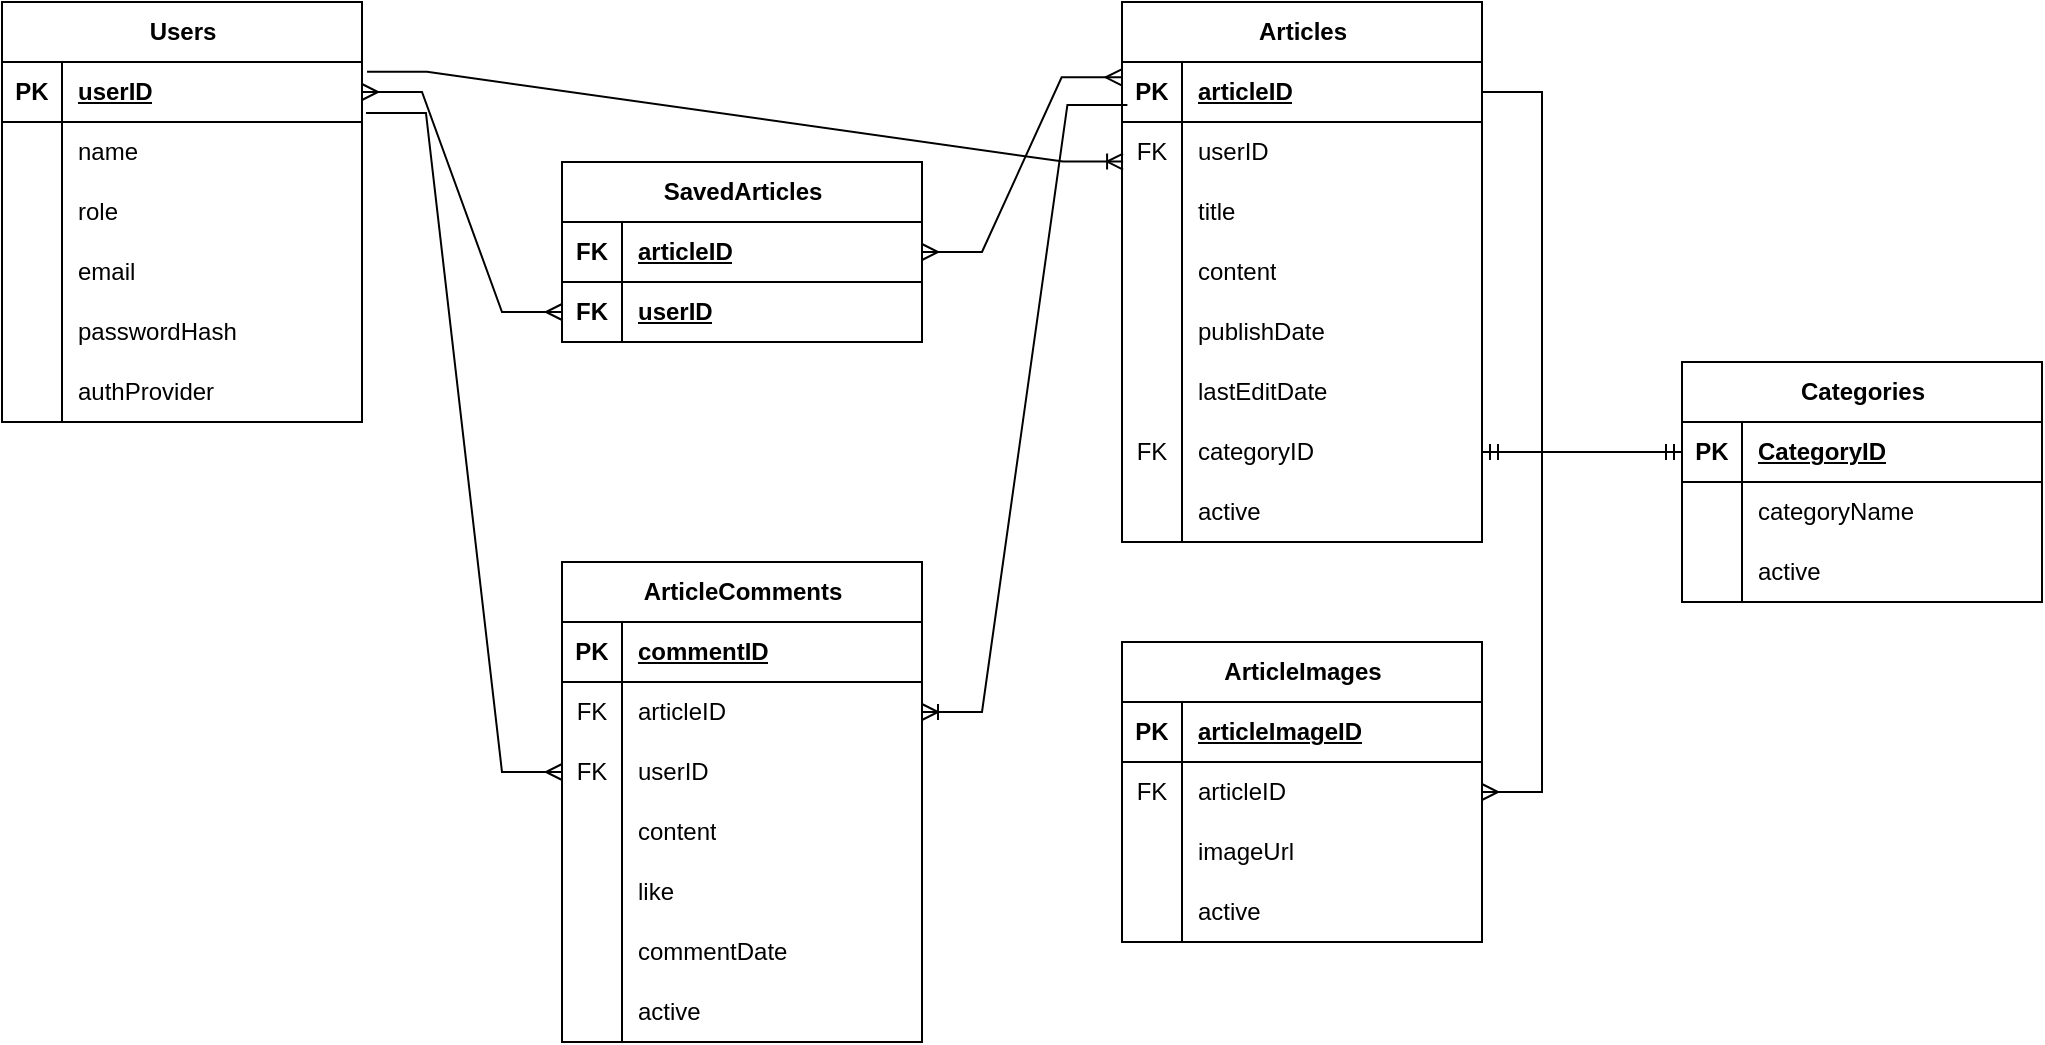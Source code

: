 <mxfile version="24.6.4" type="github">
  <diagram name="Page-1" id="r1Vo3Y9uFle-WAiWneaG">
    <mxGraphModel dx="1596" dy="763" grid="1" gridSize="10" guides="1" tooltips="1" connect="1" arrows="1" fold="1" page="1" pageScale="1" pageWidth="827" pageHeight="1169" math="0" shadow="0">
      <root>
        <mxCell id="0" />
        <mxCell id="1" parent="0" />
        <mxCell id="K3pgIIiUd_NQZq0jY9JU-1" value="Users" style="shape=table;startSize=30;container=1;collapsible=1;childLayout=tableLayout;fixedRows=1;rowLines=0;fontStyle=1;align=center;resizeLast=1;html=1;" vertex="1" parent="1">
          <mxGeometry x="40" y="40" width="180" height="210" as="geometry" />
        </mxCell>
        <mxCell id="K3pgIIiUd_NQZq0jY9JU-2" value="" style="shape=tableRow;horizontal=0;startSize=0;swimlaneHead=0;swimlaneBody=0;fillColor=none;collapsible=0;dropTarget=0;points=[[0,0.5],[1,0.5]];portConstraint=eastwest;top=0;left=0;right=0;bottom=1;" vertex="1" parent="K3pgIIiUd_NQZq0jY9JU-1">
          <mxGeometry y="30" width="180" height="30" as="geometry" />
        </mxCell>
        <mxCell id="K3pgIIiUd_NQZq0jY9JU-3" value="PK" style="shape=partialRectangle;connectable=0;fillColor=none;top=0;left=0;bottom=0;right=0;fontStyle=1;overflow=hidden;whiteSpace=wrap;html=1;" vertex="1" parent="K3pgIIiUd_NQZq0jY9JU-2">
          <mxGeometry width="30" height="30" as="geometry">
            <mxRectangle width="30" height="30" as="alternateBounds" />
          </mxGeometry>
        </mxCell>
        <mxCell id="K3pgIIiUd_NQZq0jY9JU-4" value="userID" style="shape=partialRectangle;connectable=0;fillColor=none;top=0;left=0;bottom=0;right=0;align=left;spacingLeft=6;fontStyle=5;overflow=hidden;whiteSpace=wrap;html=1;" vertex="1" parent="K3pgIIiUd_NQZq0jY9JU-2">
          <mxGeometry x="30" width="150" height="30" as="geometry">
            <mxRectangle width="150" height="30" as="alternateBounds" />
          </mxGeometry>
        </mxCell>
        <mxCell id="K3pgIIiUd_NQZq0jY9JU-5" value="" style="shape=tableRow;horizontal=0;startSize=0;swimlaneHead=0;swimlaneBody=0;fillColor=none;collapsible=0;dropTarget=0;points=[[0,0.5],[1,0.5]];portConstraint=eastwest;top=0;left=0;right=0;bottom=0;" vertex="1" parent="K3pgIIiUd_NQZq0jY9JU-1">
          <mxGeometry y="60" width="180" height="30" as="geometry" />
        </mxCell>
        <mxCell id="K3pgIIiUd_NQZq0jY9JU-6" value="" style="shape=partialRectangle;connectable=0;fillColor=none;top=0;left=0;bottom=0;right=0;editable=1;overflow=hidden;whiteSpace=wrap;html=1;" vertex="1" parent="K3pgIIiUd_NQZq0jY9JU-5">
          <mxGeometry width="30" height="30" as="geometry">
            <mxRectangle width="30" height="30" as="alternateBounds" />
          </mxGeometry>
        </mxCell>
        <mxCell id="K3pgIIiUd_NQZq0jY9JU-7" value="name" style="shape=partialRectangle;connectable=0;fillColor=none;top=0;left=0;bottom=0;right=0;align=left;spacingLeft=6;overflow=hidden;whiteSpace=wrap;html=1;" vertex="1" parent="K3pgIIiUd_NQZq0jY9JU-5">
          <mxGeometry x="30" width="150" height="30" as="geometry">
            <mxRectangle width="150" height="30" as="alternateBounds" />
          </mxGeometry>
        </mxCell>
        <mxCell id="K3pgIIiUd_NQZq0jY9JU-8" value="" style="shape=tableRow;horizontal=0;startSize=0;swimlaneHead=0;swimlaneBody=0;fillColor=none;collapsible=0;dropTarget=0;points=[[0,0.5],[1,0.5]];portConstraint=eastwest;top=0;left=0;right=0;bottom=0;" vertex="1" parent="K3pgIIiUd_NQZq0jY9JU-1">
          <mxGeometry y="90" width="180" height="30" as="geometry" />
        </mxCell>
        <mxCell id="K3pgIIiUd_NQZq0jY9JU-9" value="" style="shape=partialRectangle;connectable=0;fillColor=none;top=0;left=0;bottom=0;right=0;editable=1;overflow=hidden;whiteSpace=wrap;html=1;" vertex="1" parent="K3pgIIiUd_NQZq0jY9JU-8">
          <mxGeometry width="30" height="30" as="geometry">
            <mxRectangle width="30" height="30" as="alternateBounds" />
          </mxGeometry>
        </mxCell>
        <mxCell id="K3pgIIiUd_NQZq0jY9JU-10" value="role" style="shape=partialRectangle;connectable=0;fillColor=none;top=0;left=0;bottom=0;right=0;align=left;spacingLeft=6;overflow=hidden;whiteSpace=wrap;html=1;" vertex="1" parent="K3pgIIiUd_NQZq0jY9JU-8">
          <mxGeometry x="30" width="150" height="30" as="geometry">
            <mxRectangle width="150" height="30" as="alternateBounds" />
          </mxGeometry>
        </mxCell>
        <mxCell id="K3pgIIiUd_NQZq0jY9JU-11" value="" style="shape=tableRow;horizontal=0;startSize=0;swimlaneHead=0;swimlaneBody=0;fillColor=none;collapsible=0;dropTarget=0;points=[[0,0.5],[1,0.5]];portConstraint=eastwest;top=0;left=0;right=0;bottom=0;" vertex="1" parent="K3pgIIiUd_NQZq0jY9JU-1">
          <mxGeometry y="120" width="180" height="30" as="geometry" />
        </mxCell>
        <mxCell id="K3pgIIiUd_NQZq0jY9JU-12" value="" style="shape=partialRectangle;connectable=0;fillColor=none;top=0;left=0;bottom=0;right=0;editable=1;overflow=hidden;whiteSpace=wrap;html=1;" vertex="1" parent="K3pgIIiUd_NQZq0jY9JU-11">
          <mxGeometry width="30" height="30" as="geometry">
            <mxRectangle width="30" height="30" as="alternateBounds" />
          </mxGeometry>
        </mxCell>
        <mxCell id="K3pgIIiUd_NQZq0jY9JU-13" value="email" style="shape=partialRectangle;connectable=0;fillColor=none;top=0;left=0;bottom=0;right=0;align=left;spacingLeft=6;overflow=hidden;whiteSpace=wrap;html=1;" vertex="1" parent="K3pgIIiUd_NQZq0jY9JU-11">
          <mxGeometry x="30" width="150" height="30" as="geometry">
            <mxRectangle width="150" height="30" as="alternateBounds" />
          </mxGeometry>
        </mxCell>
        <mxCell id="K3pgIIiUd_NQZq0jY9JU-17" value="" style="shape=tableRow;horizontal=0;startSize=0;swimlaneHead=0;swimlaneBody=0;fillColor=none;collapsible=0;dropTarget=0;points=[[0,0.5],[1,0.5]];portConstraint=eastwest;top=0;left=0;right=0;bottom=0;" vertex="1" parent="K3pgIIiUd_NQZq0jY9JU-1">
          <mxGeometry y="150" width="180" height="30" as="geometry" />
        </mxCell>
        <mxCell id="K3pgIIiUd_NQZq0jY9JU-18" value="" style="shape=partialRectangle;connectable=0;fillColor=none;top=0;left=0;bottom=0;right=0;editable=1;overflow=hidden;whiteSpace=wrap;html=1;" vertex="1" parent="K3pgIIiUd_NQZq0jY9JU-17">
          <mxGeometry width="30" height="30" as="geometry">
            <mxRectangle width="30" height="30" as="alternateBounds" />
          </mxGeometry>
        </mxCell>
        <mxCell id="K3pgIIiUd_NQZq0jY9JU-19" value="passwordHash" style="shape=partialRectangle;connectable=0;fillColor=none;top=0;left=0;bottom=0;right=0;align=left;spacingLeft=6;overflow=hidden;whiteSpace=wrap;html=1;" vertex="1" parent="K3pgIIiUd_NQZq0jY9JU-17">
          <mxGeometry x="30" width="150" height="30" as="geometry">
            <mxRectangle width="150" height="30" as="alternateBounds" />
          </mxGeometry>
        </mxCell>
        <mxCell id="K3pgIIiUd_NQZq0jY9JU-23" value="" style="shape=tableRow;horizontal=0;startSize=0;swimlaneHead=0;swimlaneBody=0;fillColor=none;collapsible=0;dropTarget=0;points=[[0,0.5],[1,0.5]];portConstraint=eastwest;top=0;left=0;right=0;bottom=0;" vertex="1" parent="K3pgIIiUd_NQZq0jY9JU-1">
          <mxGeometry y="180" width="180" height="30" as="geometry" />
        </mxCell>
        <mxCell id="K3pgIIiUd_NQZq0jY9JU-24" value="" style="shape=partialRectangle;connectable=0;fillColor=none;top=0;left=0;bottom=0;right=0;editable=1;overflow=hidden;whiteSpace=wrap;html=1;" vertex="1" parent="K3pgIIiUd_NQZq0jY9JU-23">
          <mxGeometry width="30" height="30" as="geometry">
            <mxRectangle width="30" height="30" as="alternateBounds" />
          </mxGeometry>
        </mxCell>
        <mxCell id="K3pgIIiUd_NQZq0jY9JU-25" value="authProvider" style="shape=partialRectangle;connectable=0;fillColor=none;top=0;left=0;bottom=0;right=0;align=left;spacingLeft=6;overflow=hidden;whiteSpace=wrap;html=1;" vertex="1" parent="K3pgIIiUd_NQZq0jY9JU-23">
          <mxGeometry x="30" width="150" height="30" as="geometry">
            <mxRectangle width="150" height="30" as="alternateBounds" />
          </mxGeometry>
        </mxCell>
        <mxCell id="K3pgIIiUd_NQZq0jY9JU-45" value="ArticleImages" style="shape=table;startSize=30;container=1;collapsible=1;childLayout=tableLayout;fixedRows=1;rowLines=0;fontStyle=1;align=center;resizeLast=1;html=1;" vertex="1" parent="1">
          <mxGeometry x="600" y="360" width="180" height="150" as="geometry" />
        </mxCell>
        <mxCell id="K3pgIIiUd_NQZq0jY9JU-46" value="" style="shape=tableRow;horizontal=0;startSize=0;swimlaneHead=0;swimlaneBody=0;fillColor=none;collapsible=0;dropTarget=0;points=[[0,0.5],[1,0.5]];portConstraint=eastwest;top=0;left=0;right=0;bottom=1;" vertex="1" parent="K3pgIIiUd_NQZq0jY9JU-45">
          <mxGeometry y="30" width="180" height="30" as="geometry" />
        </mxCell>
        <mxCell id="K3pgIIiUd_NQZq0jY9JU-47" value="PK" style="shape=partialRectangle;connectable=0;fillColor=none;top=0;left=0;bottom=0;right=0;fontStyle=1;overflow=hidden;whiteSpace=wrap;html=1;" vertex="1" parent="K3pgIIiUd_NQZq0jY9JU-46">
          <mxGeometry width="30" height="30" as="geometry">
            <mxRectangle width="30" height="30" as="alternateBounds" />
          </mxGeometry>
        </mxCell>
        <mxCell id="K3pgIIiUd_NQZq0jY9JU-48" value="articleImageID" style="shape=partialRectangle;connectable=0;fillColor=none;top=0;left=0;bottom=0;right=0;align=left;spacingLeft=6;fontStyle=5;overflow=hidden;whiteSpace=wrap;html=1;" vertex="1" parent="K3pgIIiUd_NQZq0jY9JU-46">
          <mxGeometry x="30" width="150" height="30" as="geometry">
            <mxRectangle width="150" height="30" as="alternateBounds" />
          </mxGeometry>
        </mxCell>
        <mxCell id="K3pgIIiUd_NQZq0jY9JU-49" value="" style="shape=tableRow;horizontal=0;startSize=0;swimlaneHead=0;swimlaneBody=0;fillColor=none;collapsible=0;dropTarget=0;points=[[0,0.5],[1,0.5]];portConstraint=eastwest;top=0;left=0;right=0;bottom=0;" vertex="1" parent="K3pgIIiUd_NQZq0jY9JU-45">
          <mxGeometry y="60" width="180" height="30" as="geometry" />
        </mxCell>
        <mxCell id="K3pgIIiUd_NQZq0jY9JU-50" value="FK" style="shape=partialRectangle;connectable=0;fillColor=none;top=0;left=0;bottom=0;right=0;editable=1;overflow=hidden;whiteSpace=wrap;html=1;" vertex="1" parent="K3pgIIiUd_NQZq0jY9JU-49">
          <mxGeometry width="30" height="30" as="geometry">
            <mxRectangle width="30" height="30" as="alternateBounds" />
          </mxGeometry>
        </mxCell>
        <mxCell id="K3pgIIiUd_NQZq0jY9JU-51" value="articleID" style="shape=partialRectangle;connectable=0;fillColor=none;top=0;left=0;bottom=0;right=0;align=left;spacingLeft=6;overflow=hidden;whiteSpace=wrap;html=1;" vertex="1" parent="K3pgIIiUd_NQZq0jY9JU-49">
          <mxGeometry x="30" width="150" height="30" as="geometry">
            <mxRectangle width="150" height="30" as="alternateBounds" />
          </mxGeometry>
        </mxCell>
        <mxCell id="K3pgIIiUd_NQZq0jY9JU-52" value="" style="shape=tableRow;horizontal=0;startSize=0;swimlaneHead=0;swimlaneBody=0;fillColor=none;collapsible=0;dropTarget=0;points=[[0,0.5],[1,0.5]];portConstraint=eastwest;top=0;left=0;right=0;bottom=0;" vertex="1" parent="K3pgIIiUd_NQZq0jY9JU-45">
          <mxGeometry y="90" width="180" height="30" as="geometry" />
        </mxCell>
        <mxCell id="K3pgIIiUd_NQZq0jY9JU-53" value="" style="shape=partialRectangle;connectable=0;fillColor=none;top=0;left=0;bottom=0;right=0;editable=1;overflow=hidden;whiteSpace=wrap;html=1;" vertex="1" parent="K3pgIIiUd_NQZq0jY9JU-52">
          <mxGeometry width="30" height="30" as="geometry">
            <mxRectangle width="30" height="30" as="alternateBounds" />
          </mxGeometry>
        </mxCell>
        <mxCell id="K3pgIIiUd_NQZq0jY9JU-54" value="imageUrl" style="shape=partialRectangle;connectable=0;fillColor=none;top=0;left=0;bottom=0;right=0;align=left;spacingLeft=6;overflow=hidden;whiteSpace=wrap;html=1;" vertex="1" parent="K3pgIIiUd_NQZq0jY9JU-52">
          <mxGeometry x="30" width="150" height="30" as="geometry">
            <mxRectangle width="150" height="30" as="alternateBounds" />
          </mxGeometry>
        </mxCell>
        <mxCell id="K3pgIIiUd_NQZq0jY9JU-61" value="" style="shape=tableRow;horizontal=0;startSize=0;swimlaneHead=0;swimlaneBody=0;fillColor=none;collapsible=0;dropTarget=0;points=[[0,0.5],[1,0.5]];portConstraint=eastwest;top=0;left=0;right=0;bottom=0;" vertex="1" parent="K3pgIIiUd_NQZq0jY9JU-45">
          <mxGeometry y="120" width="180" height="30" as="geometry" />
        </mxCell>
        <mxCell id="K3pgIIiUd_NQZq0jY9JU-62" value="" style="shape=partialRectangle;connectable=0;fillColor=none;top=0;left=0;bottom=0;right=0;editable=1;overflow=hidden;whiteSpace=wrap;html=1;" vertex="1" parent="K3pgIIiUd_NQZq0jY9JU-61">
          <mxGeometry width="30" height="30" as="geometry">
            <mxRectangle width="30" height="30" as="alternateBounds" />
          </mxGeometry>
        </mxCell>
        <mxCell id="K3pgIIiUd_NQZq0jY9JU-63" value="active" style="shape=partialRectangle;connectable=0;fillColor=none;top=0;left=0;bottom=0;right=0;align=left;spacingLeft=6;overflow=hidden;whiteSpace=wrap;html=1;" vertex="1" parent="K3pgIIiUd_NQZq0jY9JU-61">
          <mxGeometry x="30" width="150" height="30" as="geometry">
            <mxRectangle width="150" height="30" as="alternateBounds" />
          </mxGeometry>
        </mxCell>
        <mxCell id="K3pgIIiUd_NQZq0jY9JU-83" value="Categories" style="shape=table;startSize=30;container=1;collapsible=1;childLayout=tableLayout;fixedRows=1;rowLines=0;fontStyle=1;align=center;resizeLast=1;html=1;" vertex="1" parent="1">
          <mxGeometry x="880" y="220" width="180" height="120" as="geometry" />
        </mxCell>
        <mxCell id="K3pgIIiUd_NQZq0jY9JU-84" value="" style="shape=tableRow;horizontal=0;startSize=0;swimlaneHead=0;swimlaneBody=0;fillColor=none;collapsible=0;dropTarget=0;points=[[0,0.5],[1,0.5]];portConstraint=eastwest;top=0;left=0;right=0;bottom=1;" vertex="1" parent="K3pgIIiUd_NQZq0jY9JU-83">
          <mxGeometry y="30" width="180" height="30" as="geometry" />
        </mxCell>
        <mxCell id="K3pgIIiUd_NQZq0jY9JU-85" value="PK" style="shape=partialRectangle;connectable=0;fillColor=none;top=0;left=0;bottom=0;right=0;fontStyle=1;overflow=hidden;whiteSpace=wrap;html=1;" vertex="1" parent="K3pgIIiUd_NQZq0jY9JU-84">
          <mxGeometry width="30" height="30" as="geometry">
            <mxRectangle width="30" height="30" as="alternateBounds" />
          </mxGeometry>
        </mxCell>
        <mxCell id="K3pgIIiUd_NQZq0jY9JU-86" value="CategoryID" style="shape=partialRectangle;connectable=0;fillColor=none;top=0;left=0;bottom=0;right=0;align=left;spacingLeft=6;fontStyle=5;overflow=hidden;whiteSpace=wrap;html=1;" vertex="1" parent="K3pgIIiUd_NQZq0jY9JU-84">
          <mxGeometry x="30" width="150" height="30" as="geometry">
            <mxRectangle width="150" height="30" as="alternateBounds" />
          </mxGeometry>
        </mxCell>
        <mxCell id="K3pgIIiUd_NQZq0jY9JU-118" value="" style="shape=tableRow;horizontal=0;startSize=0;swimlaneHead=0;swimlaneBody=0;fillColor=none;collapsible=0;dropTarget=0;points=[[0,0.5],[1,0.5]];portConstraint=eastwest;top=0;left=0;right=0;bottom=0;" vertex="1" parent="K3pgIIiUd_NQZq0jY9JU-83">
          <mxGeometry y="60" width="180" height="30" as="geometry" />
        </mxCell>
        <mxCell id="K3pgIIiUd_NQZq0jY9JU-119" value="" style="shape=partialRectangle;connectable=0;fillColor=none;top=0;left=0;bottom=0;right=0;editable=1;overflow=hidden;whiteSpace=wrap;html=1;" vertex="1" parent="K3pgIIiUd_NQZq0jY9JU-118">
          <mxGeometry width="30" height="30" as="geometry">
            <mxRectangle width="30" height="30" as="alternateBounds" />
          </mxGeometry>
        </mxCell>
        <mxCell id="K3pgIIiUd_NQZq0jY9JU-120" value="categoryName" style="shape=partialRectangle;connectable=0;fillColor=none;top=0;left=0;bottom=0;right=0;align=left;spacingLeft=6;overflow=hidden;whiteSpace=wrap;html=1;" vertex="1" parent="K3pgIIiUd_NQZq0jY9JU-118">
          <mxGeometry x="30" width="150" height="30" as="geometry">
            <mxRectangle width="150" height="30" as="alternateBounds" />
          </mxGeometry>
        </mxCell>
        <mxCell id="K3pgIIiUd_NQZq0jY9JU-87" value="" style="shape=tableRow;horizontal=0;startSize=0;swimlaneHead=0;swimlaneBody=0;fillColor=none;collapsible=0;dropTarget=0;points=[[0,0.5],[1,0.5]];portConstraint=eastwest;top=0;left=0;right=0;bottom=0;" vertex="1" parent="K3pgIIiUd_NQZq0jY9JU-83">
          <mxGeometry y="90" width="180" height="30" as="geometry" />
        </mxCell>
        <mxCell id="K3pgIIiUd_NQZq0jY9JU-88" value="" style="shape=partialRectangle;connectable=0;fillColor=none;top=0;left=0;bottom=0;right=0;editable=1;overflow=hidden;whiteSpace=wrap;html=1;" vertex="1" parent="K3pgIIiUd_NQZq0jY9JU-87">
          <mxGeometry width="30" height="30" as="geometry">
            <mxRectangle width="30" height="30" as="alternateBounds" />
          </mxGeometry>
        </mxCell>
        <mxCell id="K3pgIIiUd_NQZq0jY9JU-89" value="active" style="shape=partialRectangle;connectable=0;fillColor=none;top=0;left=0;bottom=0;right=0;align=left;spacingLeft=6;overflow=hidden;whiteSpace=wrap;html=1;" vertex="1" parent="K3pgIIiUd_NQZq0jY9JU-87">
          <mxGeometry x="30" width="150" height="30" as="geometry">
            <mxRectangle width="150" height="30" as="alternateBounds" />
          </mxGeometry>
        </mxCell>
        <mxCell id="K3pgIIiUd_NQZq0jY9JU-99" value="ArticleComments" style="shape=table;startSize=30;container=1;collapsible=1;childLayout=tableLayout;fixedRows=1;rowLines=0;fontStyle=1;align=center;resizeLast=1;html=1;" vertex="1" parent="1">
          <mxGeometry x="320" y="320" width="180" height="240" as="geometry" />
        </mxCell>
        <mxCell id="K3pgIIiUd_NQZq0jY9JU-100" value="" style="shape=tableRow;horizontal=0;startSize=0;swimlaneHead=0;swimlaneBody=0;fillColor=none;collapsible=0;dropTarget=0;points=[[0,0.5],[1,0.5]];portConstraint=eastwest;top=0;left=0;right=0;bottom=1;" vertex="1" parent="K3pgIIiUd_NQZq0jY9JU-99">
          <mxGeometry y="30" width="180" height="30" as="geometry" />
        </mxCell>
        <mxCell id="K3pgIIiUd_NQZq0jY9JU-101" value="PK" style="shape=partialRectangle;connectable=0;fillColor=none;top=0;left=0;bottom=0;right=0;fontStyle=1;overflow=hidden;whiteSpace=wrap;html=1;" vertex="1" parent="K3pgIIiUd_NQZq0jY9JU-100">
          <mxGeometry width="30" height="30" as="geometry">
            <mxRectangle width="30" height="30" as="alternateBounds" />
          </mxGeometry>
        </mxCell>
        <mxCell id="K3pgIIiUd_NQZq0jY9JU-102" value="commentID" style="shape=partialRectangle;connectable=0;fillColor=none;top=0;left=0;bottom=0;right=0;align=left;spacingLeft=6;fontStyle=5;overflow=hidden;whiteSpace=wrap;html=1;" vertex="1" parent="K3pgIIiUd_NQZq0jY9JU-100">
          <mxGeometry x="30" width="150" height="30" as="geometry">
            <mxRectangle width="150" height="30" as="alternateBounds" />
          </mxGeometry>
        </mxCell>
        <mxCell id="K3pgIIiUd_NQZq0jY9JU-103" value="" style="shape=tableRow;horizontal=0;startSize=0;swimlaneHead=0;swimlaneBody=0;fillColor=none;collapsible=0;dropTarget=0;points=[[0,0.5],[1,0.5]];portConstraint=eastwest;top=0;left=0;right=0;bottom=0;" vertex="1" parent="K3pgIIiUd_NQZq0jY9JU-99">
          <mxGeometry y="60" width="180" height="30" as="geometry" />
        </mxCell>
        <mxCell id="K3pgIIiUd_NQZq0jY9JU-104" value="FK" style="shape=partialRectangle;connectable=0;fillColor=none;top=0;left=0;bottom=0;right=0;editable=1;overflow=hidden;whiteSpace=wrap;html=1;" vertex="1" parent="K3pgIIiUd_NQZq0jY9JU-103">
          <mxGeometry width="30" height="30" as="geometry">
            <mxRectangle width="30" height="30" as="alternateBounds" />
          </mxGeometry>
        </mxCell>
        <mxCell id="K3pgIIiUd_NQZq0jY9JU-105" value="articleID" style="shape=partialRectangle;connectable=0;fillColor=none;top=0;left=0;bottom=0;right=0;align=left;spacingLeft=6;overflow=hidden;whiteSpace=wrap;html=1;" vertex="1" parent="K3pgIIiUd_NQZq0jY9JU-103">
          <mxGeometry x="30" width="150" height="30" as="geometry">
            <mxRectangle width="150" height="30" as="alternateBounds" />
          </mxGeometry>
        </mxCell>
        <mxCell id="K3pgIIiUd_NQZq0jY9JU-106" value="" style="shape=tableRow;horizontal=0;startSize=0;swimlaneHead=0;swimlaneBody=0;fillColor=none;collapsible=0;dropTarget=0;points=[[0,0.5],[1,0.5]];portConstraint=eastwest;top=0;left=0;right=0;bottom=0;" vertex="1" parent="K3pgIIiUd_NQZq0jY9JU-99">
          <mxGeometry y="90" width="180" height="30" as="geometry" />
        </mxCell>
        <mxCell id="K3pgIIiUd_NQZq0jY9JU-107" value="FK" style="shape=partialRectangle;connectable=0;fillColor=none;top=0;left=0;bottom=0;right=0;editable=1;overflow=hidden;whiteSpace=wrap;html=1;" vertex="1" parent="K3pgIIiUd_NQZq0jY9JU-106">
          <mxGeometry width="30" height="30" as="geometry">
            <mxRectangle width="30" height="30" as="alternateBounds" />
          </mxGeometry>
        </mxCell>
        <mxCell id="K3pgIIiUd_NQZq0jY9JU-108" value="userID" style="shape=partialRectangle;connectable=0;fillColor=none;top=0;left=0;bottom=0;right=0;align=left;spacingLeft=6;overflow=hidden;whiteSpace=wrap;html=1;" vertex="1" parent="K3pgIIiUd_NQZq0jY9JU-106">
          <mxGeometry x="30" width="150" height="30" as="geometry">
            <mxRectangle width="150" height="30" as="alternateBounds" />
          </mxGeometry>
        </mxCell>
        <mxCell id="K3pgIIiUd_NQZq0jY9JU-109" value="" style="shape=tableRow;horizontal=0;startSize=0;swimlaneHead=0;swimlaneBody=0;fillColor=none;collapsible=0;dropTarget=0;points=[[0,0.5],[1,0.5]];portConstraint=eastwest;top=0;left=0;right=0;bottom=0;" vertex="1" parent="K3pgIIiUd_NQZq0jY9JU-99">
          <mxGeometry y="120" width="180" height="30" as="geometry" />
        </mxCell>
        <mxCell id="K3pgIIiUd_NQZq0jY9JU-110" value="" style="shape=partialRectangle;connectable=0;fillColor=none;top=0;left=0;bottom=0;right=0;editable=1;overflow=hidden;whiteSpace=wrap;html=1;" vertex="1" parent="K3pgIIiUd_NQZq0jY9JU-109">
          <mxGeometry width="30" height="30" as="geometry">
            <mxRectangle width="30" height="30" as="alternateBounds" />
          </mxGeometry>
        </mxCell>
        <mxCell id="K3pgIIiUd_NQZq0jY9JU-111" value="content" style="shape=partialRectangle;connectable=0;fillColor=none;top=0;left=0;bottom=0;right=0;align=left;spacingLeft=6;overflow=hidden;whiteSpace=wrap;html=1;" vertex="1" parent="K3pgIIiUd_NQZq0jY9JU-109">
          <mxGeometry x="30" width="150" height="30" as="geometry">
            <mxRectangle width="150" height="30" as="alternateBounds" />
          </mxGeometry>
        </mxCell>
        <mxCell id="K3pgIIiUd_NQZq0jY9JU-112" value="" style="shape=tableRow;horizontal=0;startSize=0;swimlaneHead=0;swimlaneBody=0;fillColor=none;collapsible=0;dropTarget=0;points=[[0,0.5],[1,0.5]];portConstraint=eastwest;top=0;left=0;right=0;bottom=0;" vertex="1" parent="K3pgIIiUd_NQZq0jY9JU-99">
          <mxGeometry y="150" width="180" height="30" as="geometry" />
        </mxCell>
        <mxCell id="K3pgIIiUd_NQZq0jY9JU-113" value="" style="shape=partialRectangle;connectable=0;fillColor=none;top=0;left=0;bottom=0;right=0;editable=1;overflow=hidden;whiteSpace=wrap;html=1;" vertex="1" parent="K3pgIIiUd_NQZq0jY9JU-112">
          <mxGeometry width="30" height="30" as="geometry">
            <mxRectangle width="30" height="30" as="alternateBounds" />
          </mxGeometry>
        </mxCell>
        <mxCell id="K3pgIIiUd_NQZq0jY9JU-114" value="like" style="shape=partialRectangle;connectable=0;fillColor=none;top=0;left=0;bottom=0;right=0;align=left;spacingLeft=6;overflow=hidden;whiteSpace=wrap;html=1;" vertex="1" parent="K3pgIIiUd_NQZq0jY9JU-112">
          <mxGeometry x="30" width="150" height="30" as="geometry">
            <mxRectangle width="150" height="30" as="alternateBounds" />
          </mxGeometry>
        </mxCell>
        <mxCell id="K3pgIIiUd_NQZq0jY9JU-137" value="" style="shape=tableRow;horizontal=0;startSize=0;swimlaneHead=0;swimlaneBody=0;fillColor=none;collapsible=0;dropTarget=0;points=[[0,0.5],[1,0.5]];portConstraint=eastwest;top=0;left=0;right=0;bottom=0;" vertex="1" parent="K3pgIIiUd_NQZq0jY9JU-99">
          <mxGeometry y="180" width="180" height="30" as="geometry" />
        </mxCell>
        <mxCell id="K3pgIIiUd_NQZq0jY9JU-138" value="" style="shape=partialRectangle;connectable=0;fillColor=none;top=0;left=0;bottom=0;right=0;editable=1;overflow=hidden;whiteSpace=wrap;html=1;" vertex="1" parent="K3pgIIiUd_NQZq0jY9JU-137">
          <mxGeometry width="30" height="30" as="geometry">
            <mxRectangle width="30" height="30" as="alternateBounds" />
          </mxGeometry>
        </mxCell>
        <mxCell id="K3pgIIiUd_NQZq0jY9JU-139" value="commentDate" style="shape=partialRectangle;connectable=0;fillColor=none;top=0;left=0;bottom=0;right=0;align=left;spacingLeft=6;overflow=hidden;whiteSpace=wrap;html=1;" vertex="1" parent="K3pgIIiUd_NQZq0jY9JU-137">
          <mxGeometry x="30" width="150" height="30" as="geometry">
            <mxRectangle width="150" height="30" as="alternateBounds" />
          </mxGeometry>
        </mxCell>
        <mxCell id="K3pgIIiUd_NQZq0jY9JU-115" value="" style="shape=tableRow;horizontal=0;startSize=0;swimlaneHead=0;swimlaneBody=0;fillColor=none;collapsible=0;dropTarget=0;points=[[0,0.5],[1,0.5]];portConstraint=eastwest;top=0;left=0;right=0;bottom=0;" vertex="1" parent="K3pgIIiUd_NQZq0jY9JU-99">
          <mxGeometry y="210" width="180" height="30" as="geometry" />
        </mxCell>
        <mxCell id="K3pgIIiUd_NQZq0jY9JU-116" value="" style="shape=partialRectangle;connectable=0;fillColor=none;top=0;left=0;bottom=0;right=0;editable=1;overflow=hidden;whiteSpace=wrap;html=1;" vertex="1" parent="K3pgIIiUd_NQZq0jY9JU-115">
          <mxGeometry width="30" height="30" as="geometry">
            <mxRectangle width="30" height="30" as="alternateBounds" />
          </mxGeometry>
        </mxCell>
        <mxCell id="K3pgIIiUd_NQZq0jY9JU-117" value="active" style="shape=partialRectangle;connectable=0;fillColor=none;top=0;left=0;bottom=0;right=0;align=left;spacingLeft=6;overflow=hidden;whiteSpace=wrap;html=1;" vertex="1" parent="K3pgIIiUd_NQZq0jY9JU-115">
          <mxGeometry x="30" width="150" height="30" as="geometry">
            <mxRectangle width="150" height="30" as="alternateBounds" />
          </mxGeometry>
        </mxCell>
        <mxCell id="K3pgIIiUd_NQZq0jY9JU-124" value="SavedArticles" style="shape=table;startSize=30;container=1;collapsible=1;childLayout=tableLayout;fixedRows=1;rowLines=0;fontStyle=1;align=center;resizeLast=1;html=1;" vertex="1" parent="1">
          <mxGeometry x="320" y="120" width="180" height="90" as="geometry" />
        </mxCell>
        <mxCell id="K3pgIIiUd_NQZq0jY9JU-125" value="" style="shape=tableRow;horizontal=0;startSize=0;swimlaneHead=0;swimlaneBody=0;fillColor=none;collapsible=0;dropTarget=0;points=[[0,0.5],[1,0.5]];portConstraint=eastwest;top=0;left=0;right=0;bottom=1;" vertex="1" parent="K3pgIIiUd_NQZq0jY9JU-124">
          <mxGeometry y="30" width="180" height="30" as="geometry" />
        </mxCell>
        <mxCell id="K3pgIIiUd_NQZq0jY9JU-126" value="FK" style="shape=partialRectangle;connectable=0;fillColor=none;top=0;left=0;bottom=0;right=0;fontStyle=1;overflow=hidden;whiteSpace=wrap;html=1;" vertex="1" parent="K3pgIIiUd_NQZq0jY9JU-125">
          <mxGeometry width="30" height="30" as="geometry">
            <mxRectangle width="30" height="30" as="alternateBounds" />
          </mxGeometry>
        </mxCell>
        <mxCell id="K3pgIIiUd_NQZq0jY9JU-127" value="articleID" style="shape=partialRectangle;connectable=0;fillColor=none;top=0;left=0;bottom=0;right=0;align=left;spacingLeft=6;fontStyle=5;overflow=hidden;whiteSpace=wrap;html=1;" vertex="1" parent="K3pgIIiUd_NQZq0jY9JU-125">
          <mxGeometry x="30" width="150" height="30" as="geometry">
            <mxRectangle width="150" height="30" as="alternateBounds" />
          </mxGeometry>
        </mxCell>
        <mxCell id="K3pgIIiUd_NQZq0jY9JU-140" value="" style="shape=tableRow;horizontal=0;startSize=0;swimlaneHead=0;swimlaneBody=0;fillColor=none;collapsible=0;dropTarget=0;points=[[0,0.5],[1,0.5]];portConstraint=eastwest;top=0;left=0;right=0;bottom=1;" vertex="1" parent="K3pgIIiUd_NQZq0jY9JU-124">
          <mxGeometry y="60" width="180" height="30" as="geometry" />
        </mxCell>
        <mxCell id="K3pgIIiUd_NQZq0jY9JU-141" value="FK" style="shape=partialRectangle;connectable=0;fillColor=none;top=0;left=0;bottom=0;right=0;fontStyle=1;overflow=hidden;whiteSpace=wrap;html=1;" vertex="1" parent="K3pgIIiUd_NQZq0jY9JU-140">
          <mxGeometry width="30" height="30" as="geometry">
            <mxRectangle width="30" height="30" as="alternateBounds" />
          </mxGeometry>
        </mxCell>
        <mxCell id="K3pgIIiUd_NQZq0jY9JU-142" value="userID" style="shape=partialRectangle;connectable=0;fillColor=none;top=0;left=0;bottom=0;right=0;align=left;spacingLeft=6;fontStyle=5;overflow=hidden;whiteSpace=wrap;html=1;" vertex="1" parent="K3pgIIiUd_NQZq0jY9JU-140">
          <mxGeometry x="30" width="150" height="30" as="geometry">
            <mxRectangle width="150" height="30" as="alternateBounds" />
          </mxGeometry>
        </mxCell>
        <mxCell id="K3pgIIiUd_NQZq0jY9JU-144" value="" style="edgeStyle=entityRelationEdgeStyle;fontSize=12;html=1;endArrow=ERoneToMany;rounded=0;exitX=1.014;exitY=0.162;exitDx=0;exitDy=0;entryX=0.003;entryY=0.659;entryDx=0;entryDy=0;exitPerimeter=0;entryPerimeter=0;" edge="1" parent="1" source="K3pgIIiUd_NQZq0jY9JU-2" target="K3pgIIiUd_NQZq0jY9JU-212">
          <mxGeometry width="100" height="100" relative="1" as="geometry">
            <mxPoint x="480" y="350" as="sourcePoint" />
            <mxPoint x="600" y="115" as="targetPoint" />
          </mxGeometry>
        </mxCell>
        <mxCell id="K3pgIIiUd_NQZq0jY9JU-145" value="" style="edgeStyle=entityRelationEdgeStyle;fontSize=12;html=1;endArrow=ERmany;startArrow=ERmany;rounded=0;entryX=0;entryY=0.5;entryDx=0;entryDy=0;exitX=1;exitY=0.5;exitDx=0;exitDy=0;" edge="1" parent="1" source="K3pgIIiUd_NQZq0jY9JU-2" target="K3pgIIiUd_NQZq0jY9JU-140">
          <mxGeometry width="100" height="100" relative="1" as="geometry">
            <mxPoint x="220" y="90" as="sourcePoint" />
            <mxPoint x="580" y="250" as="targetPoint" />
          </mxGeometry>
        </mxCell>
        <mxCell id="K3pgIIiUd_NQZq0jY9JU-146" value="" style="edgeStyle=entityRelationEdgeStyle;fontSize=12;html=1;endArrow=ERmany;startArrow=ERmany;rounded=0;entryX=-0.001;entryY=0.256;entryDx=0;entryDy=0;entryPerimeter=0;" edge="1" parent="1" source="K3pgIIiUd_NQZq0jY9JU-125" target="K3pgIIiUd_NQZq0jY9JU-209">
          <mxGeometry width="100" height="100" relative="1" as="geometry">
            <mxPoint x="480" y="350" as="sourcePoint" />
            <mxPoint x="598.02" y="75.43" as="targetPoint" />
          </mxGeometry>
        </mxCell>
        <mxCell id="K3pgIIiUd_NQZq0jY9JU-149" value="" style="edgeStyle=entityRelationEdgeStyle;fontSize=12;html=1;endArrow=ERmany;rounded=0;exitX=1.011;exitY=0.848;exitDx=0;exitDy=0;exitPerimeter=0;entryX=0;entryY=0.5;entryDx=0;entryDy=0;" edge="1" parent="1" source="K3pgIIiUd_NQZq0jY9JU-2" target="K3pgIIiUd_NQZq0jY9JU-106">
          <mxGeometry width="100" height="100" relative="1" as="geometry">
            <mxPoint x="480" y="350" as="sourcePoint" />
            <mxPoint x="580" y="250" as="targetPoint" />
          </mxGeometry>
        </mxCell>
        <mxCell id="K3pgIIiUd_NQZq0jY9JU-152" value="" style="edgeStyle=entityRelationEdgeStyle;fontSize=12;html=1;endArrow=ERmany;rounded=0;exitX=1;exitY=0.5;exitDx=0;exitDy=0;entryX=1;entryY=0.5;entryDx=0;entryDy=0;" edge="1" parent="1" target="K3pgIIiUd_NQZq0jY9JU-49">
          <mxGeometry width="100" height="100" relative="1" as="geometry">
            <mxPoint x="780" y="85" as="sourcePoint" />
            <mxPoint x="580" y="250" as="targetPoint" />
          </mxGeometry>
        </mxCell>
        <mxCell id="K3pgIIiUd_NQZq0jY9JU-208" value="Articles" style="shape=table;startSize=30;container=1;collapsible=1;childLayout=tableLayout;fixedRows=1;rowLines=0;fontStyle=1;align=center;resizeLast=1;html=1;" vertex="1" parent="1">
          <mxGeometry x="600" y="40" width="180" height="270" as="geometry" />
        </mxCell>
        <mxCell id="K3pgIIiUd_NQZq0jY9JU-209" value="" style="shape=tableRow;horizontal=0;startSize=0;swimlaneHead=0;swimlaneBody=0;fillColor=none;collapsible=0;dropTarget=0;points=[[0,0.5],[1,0.5]];portConstraint=eastwest;top=0;left=0;right=0;bottom=1;" vertex="1" parent="K3pgIIiUd_NQZq0jY9JU-208">
          <mxGeometry y="30" width="180" height="30" as="geometry" />
        </mxCell>
        <mxCell id="K3pgIIiUd_NQZq0jY9JU-210" value="PK" style="shape=partialRectangle;connectable=0;fillColor=none;top=0;left=0;bottom=0;right=0;fontStyle=1;overflow=hidden;whiteSpace=wrap;html=1;" vertex="1" parent="K3pgIIiUd_NQZq0jY9JU-209">
          <mxGeometry width="30" height="30" as="geometry">
            <mxRectangle width="30" height="30" as="alternateBounds" />
          </mxGeometry>
        </mxCell>
        <mxCell id="K3pgIIiUd_NQZq0jY9JU-211" value="articleID" style="shape=partialRectangle;connectable=0;fillColor=none;top=0;left=0;bottom=0;right=0;align=left;spacingLeft=6;fontStyle=5;overflow=hidden;whiteSpace=wrap;html=1;" vertex="1" parent="K3pgIIiUd_NQZq0jY9JU-209">
          <mxGeometry x="30" width="150" height="30" as="geometry">
            <mxRectangle width="150" height="30" as="alternateBounds" />
          </mxGeometry>
        </mxCell>
        <mxCell id="K3pgIIiUd_NQZq0jY9JU-212" value="" style="shape=tableRow;horizontal=0;startSize=0;swimlaneHead=0;swimlaneBody=0;fillColor=none;collapsible=0;dropTarget=0;points=[[0,0.5],[1,0.5]];portConstraint=eastwest;top=0;left=0;right=0;bottom=0;" vertex="1" parent="K3pgIIiUd_NQZq0jY9JU-208">
          <mxGeometry y="60" width="180" height="30" as="geometry" />
        </mxCell>
        <mxCell id="K3pgIIiUd_NQZq0jY9JU-213" value="FK" style="shape=partialRectangle;connectable=0;fillColor=none;top=0;left=0;bottom=0;right=0;editable=1;overflow=hidden;whiteSpace=wrap;html=1;" vertex="1" parent="K3pgIIiUd_NQZq0jY9JU-212">
          <mxGeometry width="30" height="30" as="geometry">
            <mxRectangle width="30" height="30" as="alternateBounds" />
          </mxGeometry>
        </mxCell>
        <mxCell id="K3pgIIiUd_NQZq0jY9JU-214" value="userID" style="shape=partialRectangle;connectable=0;fillColor=none;top=0;left=0;bottom=0;right=0;align=left;spacingLeft=6;overflow=hidden;whiteSpace=wrap;html=1;" vertex="1" parent="K3pgIIiUd_NQZq0jY9JU-212">
          <mxGeometry x="30" width="150" height="30" as="geometry">
            <mxRectangle width="150" height="30" as="alternateBounds" />
          </mxGeometry>
        </mxCell>
        <mxCell id="K3pgIIiUd_NQZq0jY9JU-221" value="" style="shape=tableRow;horizontal=0;startSize=0;swimlaneHead=0;swimlaneBody=0;fillColor=none;collapsible=0;dropTarget=0;points=[[0,0.5],[1,0.5]];portConstraint=eastwest;top=0;left=0;right=0;bottom=0;" vertex="1" parent="K3pgIIiUd_NQZq0jY9JU-208">
          <mxGeometry y="90" width="180" height="30" as="geometry" />
        </mxCell>
        <mxCell id="K3pgIIiUd_NQZq0jY9JU-222" value="" style="shape=partialRectangle;connectable=0;fillColor=none;top=0;left=0;bottom=0;right=0;editable=1;overflow=hidden;whiteSpace=wrap;html=1;" vertex="1" parent="K3pgIIiUd_NQZq0jY9JU-221">
          <mxGeometry width="30" height="30" as="geometry">
            <mxRectangle width="30" height="30" as="alternateBounds" />
          </mxGeometry>
        </mxCell>
        <mxCell id="K3pgIIiUd_NQZq0jY9JU-223" value="title" style="shape=partialRectangle;connectable=0;fillColor=none;top=0;left=0;bottom=0;right=0;align=left;spacingLeft=6;overflow=hidden;whiteSpace=wrap;html=1;" vertex="1" parent="K3pgIIiUd_NQZq0jY9JU-221">
          <mxGeometry x="30" width="150" height="30" as="geometry">
            <mxRectangle width="150" height="30" as="alternateBounds" />
          </mxGeometry>
        </mxCell>
        <mxCell id="K3pgIIiUd_NQZq0jY9JU-215" value="" style="shape=tableRow;horizontal=0;startSize=0;swimlaneHead=0;swimlaneBody=0;fillColor=none;collapsible=0;dropTarget=0;points=[[0,0.5],[1,0.5]];portConstraint=eastwest;top=0;left=0;right=0;bottom=0;" vertex="1" parent="K3pgIIiUd_NQZq0jY9JU-208">
          <mxGeometry y="120" width="180" height="30" as="geometry" />
        </mxCell>
        <mxCell id="K3pgIIiUd_NQZq0jY9JU-216" value="" style="shape=partialRectangle;connectable=0;fillColor=none;top=0;left=0;bottom=0;right=0;editable=1;overflow=hidden;whiteSpace=wrap;html=1;" vertex="1" parent="K3pgIIiUd_NQZq0jY9JU-215">
          <mxGeometry width="30" height="30" as="geometry">
            <mxRectangle width="30" height="30" as="alternateBounds" />
          </mxGeometry>
        </mxCell>
        <mxCell id="K3pgIIiUd_NQZq0jY9JU-217" value="content" style="shape=partialRectangle;connectable=0;fillColor=none;top=0;left=0;bottom=0;right=0;align=left;spacingLeft=6;overflow=hidden;whiteSpace=wrap;html=1;" vertex="1" parent="K3pgIIiUd_NQZq0jY9JU-215">
          <mxGeometry x="30" width="150" height="30" as="geometry">
            <mxRectangle width="150" height="30" as="alternateBounds" />
          </mxGeometry>
        </mxCell>
        <mxCell id="K3pgIIiUd_NQZq0jY9JU-218" value="" style="shape=tableRow;horizontal=0;startSize=0;swimlaneHead=0;swimlaneBody=0;fillColor=none;collapsible=0;dropTarget=0;points=[[0,0.5],[1,0.5]];portConstraint=eastwest;top=0;left=0;right=0;bottom=0;" vertex="1" parent="K3pgIIiUd_NQZq0jY9JU-208">
          <mxGeometry y="150" width="180" height="30" as="geometry" />
        </mxCell>
        <mxCell id="K3pgIIiUd_NQZq0jY9JU-219" value="" style="shape=partialRectangle;connectable=0;fillColor=none;top=0;left=0;bottom=0;right=0;editable=1;overflow=hidden;whiteSpace=wrap;html=1;" vertex="1" parent="K3pgIIiUd_NQZq0jY9JU-218">
          <mxGeometry width="30" height="30" as="geometry">
            <mxRectangle width="30" height="30" as="alternateBounds" />
          </mxGeometry>
        </mxCell>
        <mxCell id="K3pgIIiUd_NQZq0jY9JU-220" value="publishDate" style="shape=partialRectangle;connectable=0;fillColor=none;top=0;left=0;bottom=0;right=0;align=left;spacingLeft=6;overflow=hidden;whiteSpace=wrap;html=1;" vertex="1" parent="K3pgIIiUd_NQZq0jY9JU-218">
          <mxGeometry x="30" width="150" height="30" as="geometry">
            <mxRectangle width="150" height="30" as="alternateBounds" />
          </mxGeometry>
        </mxCell>
        <mxCell id="K3pgIIiUd_NQZq0jY9JU-224" value="" style="shape=tableRow;horizontal=0;startSize=0;swimlaneHead=0;swimlaneBody=0;fillColor=none;collapsible=0;dropTarget=0;points=[[0,0.5],[1,0.5]];portConstraint=eastwest;top=0;left=0;right=0;bottom=0;" vertex="1" parent="K3pgIIiUd_NQZq0jY9JU-208">
          <mxGeometry y="180" width="180" height="30" as="geometry" />
        </mxCell>
        <mxCell id="K3pgIIiUd_NQZq0jY9JU-225" value="" style="shape=partialRectangle;connectable=0;fillColor=none;top=0;left=0;bottom=0;right=0;editable=1;overflow=hidden;whiteSpace=wrap;html=1;" vertex="1" parent="K3pgIIiUd_NQZq0jY9JU-224">
          <mxGeometry width="30" height="30" as="geometry">
            <mxRectangle width="30" height="30" as="alternateBounds" />
          </mxGeometry>
        </mxCell>
        <mxCell id="K3pgIIiUd_NQZq0jY9JU-226" value="lastEditDate" style="shape=partialRectangle;connectable=0;fillColor=none;top=0;left=0;bottom=0;right=0;align=left;spacingLeft=6;overflow=hidden;whiteSpace=wrap;html=1;" vertex="1" parent="K3pgIIiUd_NQZq0jY9JU-224">
          <mxGeometry x="30" width="150" height="30" as="geometry">
            <mxRectangle width="150" height="30" as="alternateBounds" />
          </mxGeometry>
        </mxCell>
        <mxCell id="K3pgIIiUd_NQZq0jY9JU-227" value="" style="shape=tableRow;horizontal=0;startSize=0;swimlaneHead=0;swimlaneBody=0;fillColor=none;collapsible=0;dropTarget=0;points=[[0,0.5],[1,0.5]];portConstraint=eastwest;top=0;left=0;right=0;bottom=0;" vertex="1" parent="K3pgIIiUd_NQZq0jY9JU-208">
          <mxGeometry y="210" width="180" height="30" as="geometry" />
        </mxCell>
        <mxCell id="K3pgIIiUd_NQZq0jY9JU-228" value="FK" style="shape=partialRectangle;connectable=0;fillColor=none;top=0;left=0;bottom=0;right=0;editable=1;overflow=hidden;whiteSpace=wrap;html=1;" vertex="1" parent="K3pgIIiUd_NQZq0jY9JU-227">
          <mxGeometry width="30" height="30" as="geometry">
            <mxRectangle width="30" height="30" as="alternateBounds" />
          </mxGeometry>
        </mxCell>
        <mxCell id="K3pgIIiUd_NQZq0jY9JU-229" value="categoryID" style="shape=partialRectangle;connectable=0;fillColor=none;top=0;left=0;bottom=0;right=0;align=left;spacingLeft=6;overflow=hidden;whiteSpace=wrap;html=1;" vertex="1" parent="K3pgIIiUd_NQZq0jY9JU-227">
          <mxGeometry x="30" width="150" height="30" as="geometry">
            <mxRectangle width="150" height="30" as="alternateBounds" />
          </mxGeometry>
        </mxCell>
        <mxCell id="K3pgIIiUd_NQZq0jY9JU-230" value="" style="shape=tableRow;horizontal=0;startSize=0;swimlaneHead=0;swimlaneBody=0;fillColor=none;collapsible=0;dropTarget=0;points=[[0,0.5],[1,0.5]];portConstraint=eastwest;top=0;left=0;right=0;bottom=0;" vertex="1" parent="K3pgIIiUd_NQZq0jY9JU-208">
          <mxGeometry y="240" width="180" height="30" as="geometry" />
        </mxCell>
        <mxCell id="K3pgIIiUd_NQZq0jY9JU-231" value="" style="shape=partialRectangle;connectable=0;fillColor=none;top=0;left=0;bottom=0;right=0;editable=1;overflow=hidden;whiteSpace=wrap;html=1;" vertex="1" parent="K3pgIIiUd_NQZq0jY9JU-230">
          <mxGeometry width="30" height="30" as="geometry">
            <mxRectangle width="30" height="30" as="alternateBounds" />
          </mxGeometry>
        </mxCell>
        <mxCell id="K3pgIIiUd_NQZq0jY9JU-232" value="active" style="shape=partialRectangle;connectable=0;fillColor=none;top=0;left=0;bottom=0;right=0;align=left;spacingLeft=6;overflow=hidden;whiteSpace=wrap;html=1;" vertex="1" parent="K3pgIIiUd_NQZq0jY9JU-230">
          <mxGeometry x="30" width="150" height="30" as="geometry">
            <mxRectangle width="150" height="30" as="alternateBounds" />
          </mxGeometry>
        </mxCell>
        <mxCell id="K3pgIIiUd_NQZq0jY9JU-235" value="" style="edgeStyle=entityRelationEdgeStyle;fontSize=12;html=1;endArrow=ERoneToMany;rounded=0;entryX=1;entryY=0.5;entryDx=0;entryDy=0;exitX=0.015;exitY=0.716;exitDx=0;exitDy=0;exitPerimeter=0;" edge="1" parent="1" source="K3pgIIiUd_NQZq0jY9JU-209" target="K3pgIIiUd_NQZq0jY9JU-103">
          <mxGeometry width="100" height="100" relative="1" as="geometry">
            <mxPoint x="500" y="430" as="sourcePoint" />
            <mxPoint x="600" y="330" as="targetPoint" />
          </mxGeometry>
        </mxCell>
        <mxCell id="K3pgIIiUd_NQZq0jY9JU-236" value="" style="edgeStyle=entityRelationEdgeStyle;fontSize=12;html=1;endArrow=ERmandOne;startArrow=ERmandOne;rounded=0;entryX=0;entryY=0.5;entryDx=0;entryDy=0;exitX=1;exitY=0.5;exitDx=0;exitDy=0;" edge="1" parent="1" source="K3pgIIiUd_NQZq0jY9JU-227" target="K3pgIIiUd_NQZq0jY9JU-84">
          <mxGeometry width="100" height="100" relative="1" as="geometry">
            <mxPoint x="670" y="380" as="sourcePoint" />
            <mxPoint x="770" y="280" as="targetPoint" />
          </mxGeometry>
        </mxCell>
      </root>
    </mxGraphModel>
  </diagram>
</mxfile>
